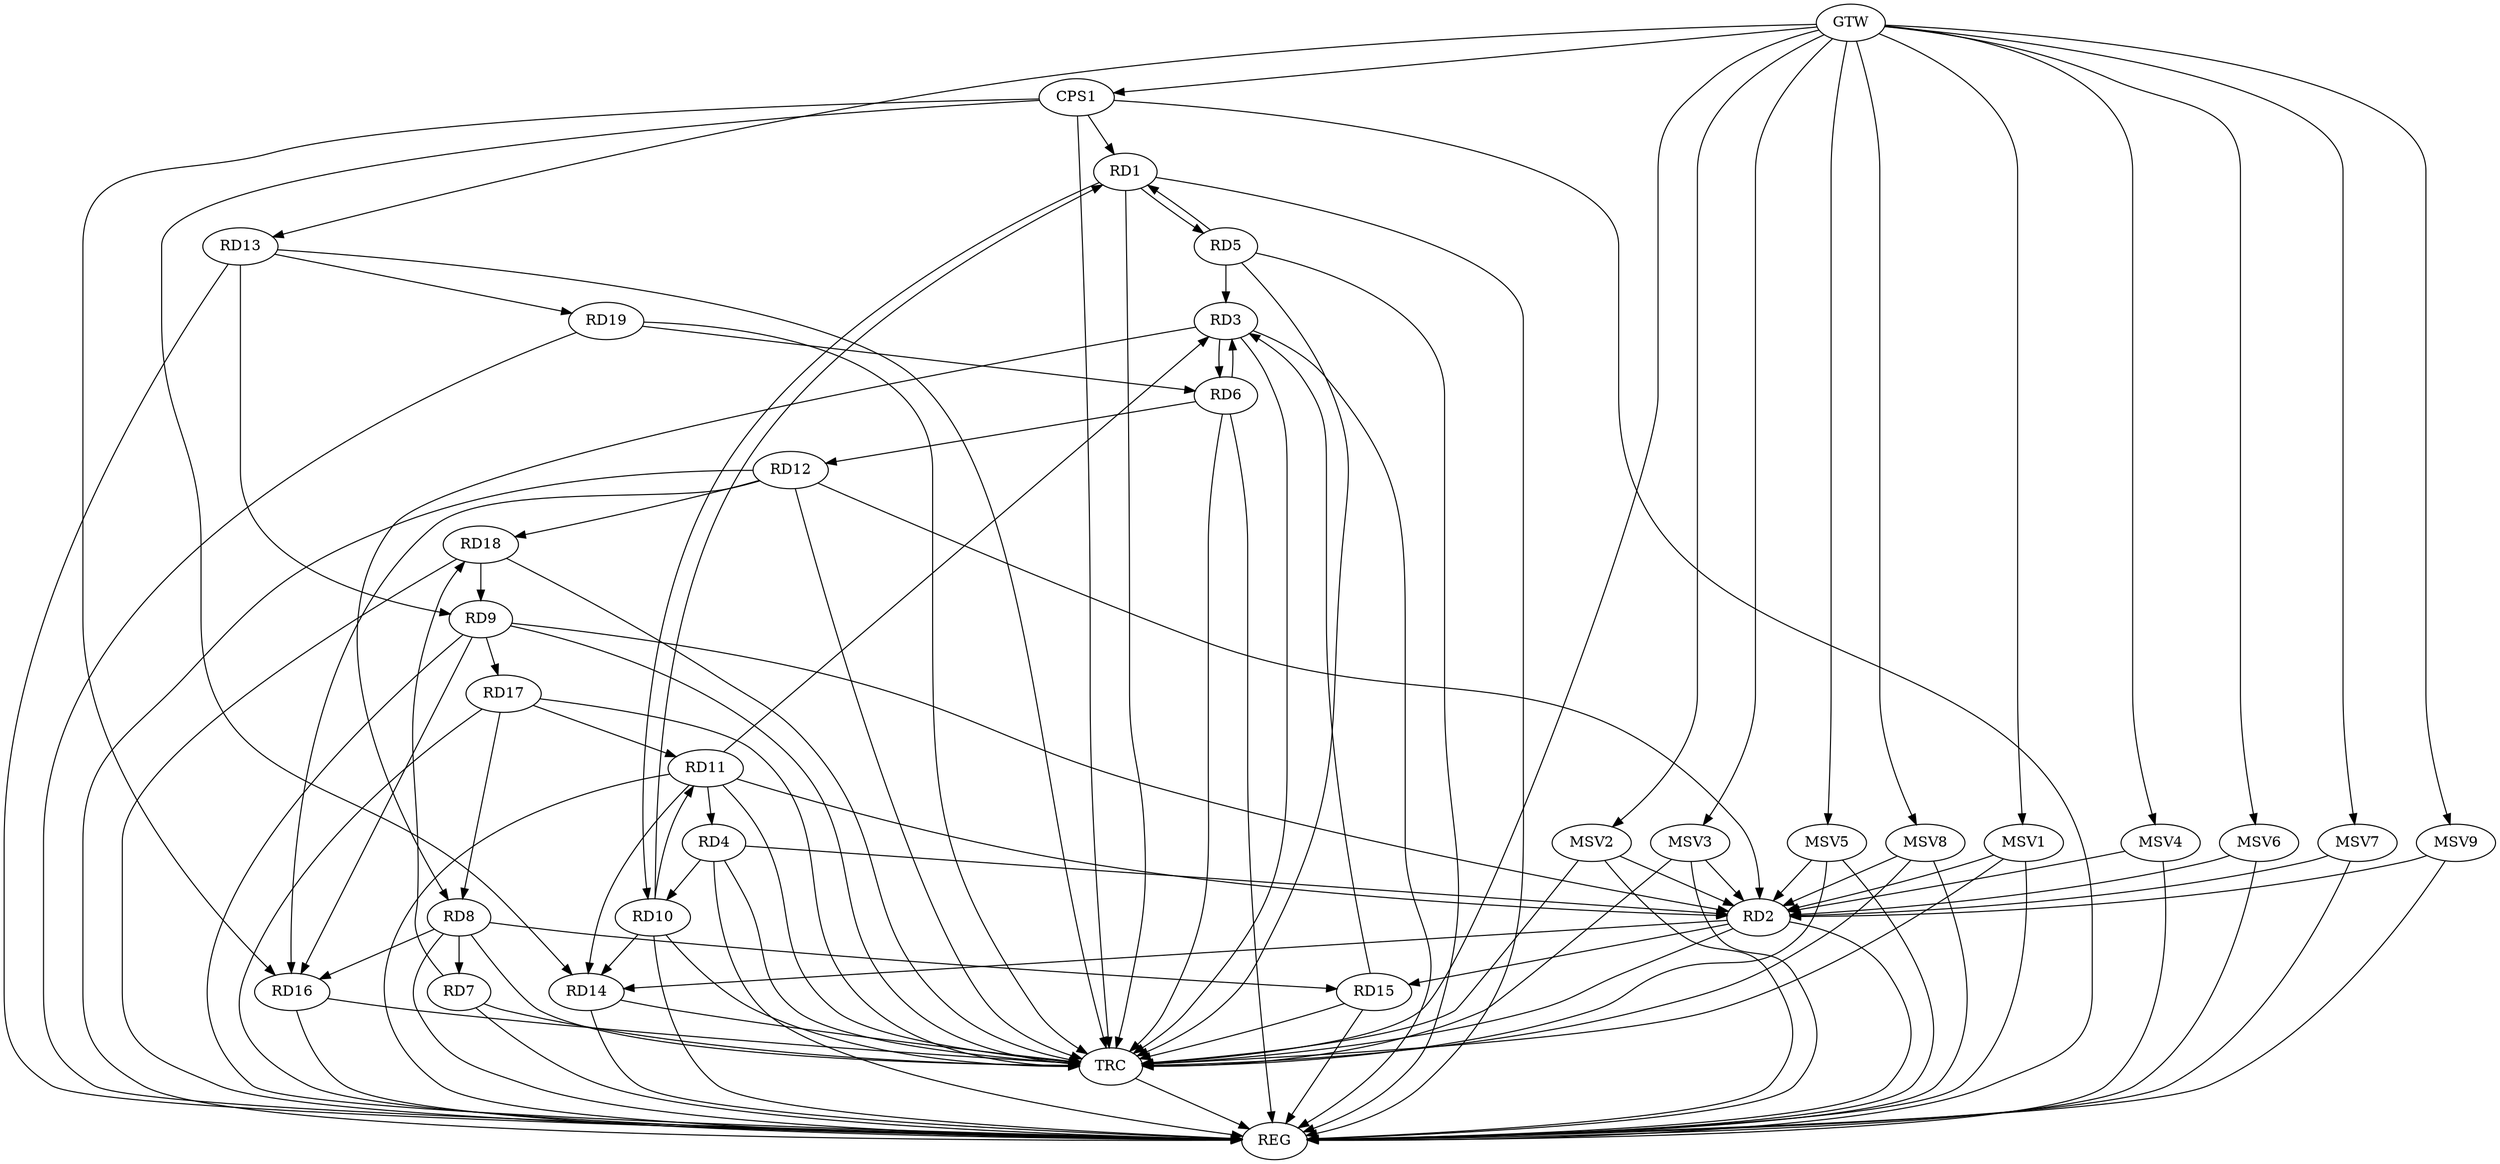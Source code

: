 strict digraph G {
  RD1 [ label="RD1" ];
  RD2 [ label="RD2" ];
  RD3 [ label="RD3" ];
  RD4 [ label="RD4" ];
  RD5 [ label="RD5" ];
  RD6 [ label="RD6" ];
  RD7 [ label="RD7" ];
  RD8 [ label="RD8" ];
  RD9 [ label="RD9" ];
  RD10 [ label="RD10" ];
  RD11 [ label="RD11" ];
  RD12 [ label="RD12" ];
  RD13 [ label="RD13" ];
  RD14 [ label="RD14" ];
  RD15 [ label="RD15" ];
  RD16 [ label="RD16" ];
  RD17 [ label="RD17" ];
  RD18 [ label="RD18" ];
  RD19 [ label="RD19" ];
  CPS1 [ label="CPS1" ];
  GTW [ label="GTW" ];
  REG [ label="REG" ];
  TRC [ label="TRC" ];
  MSV1 [ label="MSV1" ];
  MSV2 [ label="MSV2" ];
  MSV3 [ label="MSV3" ];
  MSV4 [ label="MSV4" ];
  MSV5 [ label="MSV5" ];
  MSV6 [ label="MSV6" ];
  MSV7 [ label="MSV7" ];
  MSV8 [ label="MSV8" ];
  MSV9 [ label="MSV9" ];
  RD1 -> RD5;
  RD5 -> RD1;
  RD1 -> RD10;
  RD10 -> RD1;
  RD4 -> RD2;
  RD9 -> RD2;
  RD11 -> RD2;
  RD12 -> RD2;
  RD2 -> RD14;
  RD2 -> RD15;
  RD5 -> RD3;
  RD3 -> RD6;
  RD6 -> RD3;
  RD3 -> RD8;
  RD11 -> RD3;
  RD15 -> RD3;
  RD4 -> RD10;
  RD11 -> RD4;
  RD6 -> RD12;
  RD19 -> RD6;
  RD8 -> RD7;
  RD7 -> RD18;
  RD8 -> RD15;
  RD8 -> RD16;
  RD17 -> RD8;
  RD13 -> RD9;
  RD9 -> RD16;
  RD9 -> RD17;
  RD18 -> RD9;
  RD10 -> RD11;
  RD10 -> RD14;
  RD11 -> RD14;
  RD17 -> RD11;
  RD12 -> RD16;
  RD12 -> RD18;
  RD13 -> RD19;
  CPS1 -> RD14;
  CPS1 -> RD16;
  CPS1 -> RD1;
  GTW -> RD13;
  GTW -> CPS1;
  RD1 -> REG;
  RD2 -> REG;
  RD3 -> REG;
  RD4 -> REG;
  RD5 -> REG;
  RD6 -> REG;
  RD7 -> REG;
  RD8 -> REG;
  RD9 -> REG;
  RD10 -> REG;
  RD11 -> REG;
  RD12 -> REG;
  RD13 -> REG;
  RD14 -> REG;
  RD15 -> REG;
  RD16 -> REG;
  RD17 -> REG;
  RD18 -> REG;
  RD19 -> REG;
  CPS1 -> REG;
  RD1 -> TRC;
  RD2 -> TRC;
  RD3 -> TRC;
  RD4 -> TRC;
  RD5 -> TRC;
  RD6 -> TRC;
  RD7 -> TRC;
  RD8 -> TRC;
  RD9 -> TRC;
  RD10 -> TRC;
  RD11 -> TRC;
  RD12 -> TRC;
  RD13 -> TRC;
  RD14 -> TRC;
  RD15 -> TRC;
  RD16 -> TRC;
  RD17 -> TRC;
  RD18 -> TRC;
  RD19 -> TRC;
  CPS1 -> TRC;
  GTW -> TRC;
  TRC -> REG;
  MSV1 -> RD2;
  MSV2 -> RD2;
  GTW -> MSV1;
  MSV1 -> REG;
  MSV1 -> TRC;
  GTW -> MSV2;
  MSV2 -> REG;
  MSV2 -> TRC;
  MSV3 -> RD2;
  GTW -> MSV3;
  MSV3 -> REG;
  MSV3 -> TRC;
  MSV4 -> RD2;
  MSV5 -> RD2;
  GTW -> MSV4;
  MSV4 -> REG;
  GTW -> MSV5;
  MSV5 -> REG;
  MSV5 -> TRC;
  MSV6 -> RD2;
  GTW -> MSV6;
  MSV6 -> REG;
  MSV7 -> RD2;
  GTW -> MSV7;
  MSV7 -> REG;
  MSV8 -> RD2;
  GTW -> MSV8;
  MSV8 -> REG;
  MSV8 -> TRC;
  MSV9 -> RD2;
  GTW -> MSV9;
  MSV9 -> REG;
}
